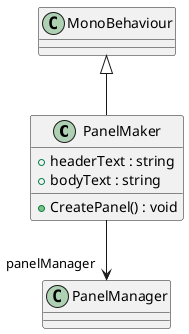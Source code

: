 @startuml
class PanelMaker {
    + headerText : string
    + bodyText : string
    + CreatePanel() : void
}
MonoBehaviour <|-- PanelMaker
PanelMaker --> "panelManager" PanelManager
@enduml
